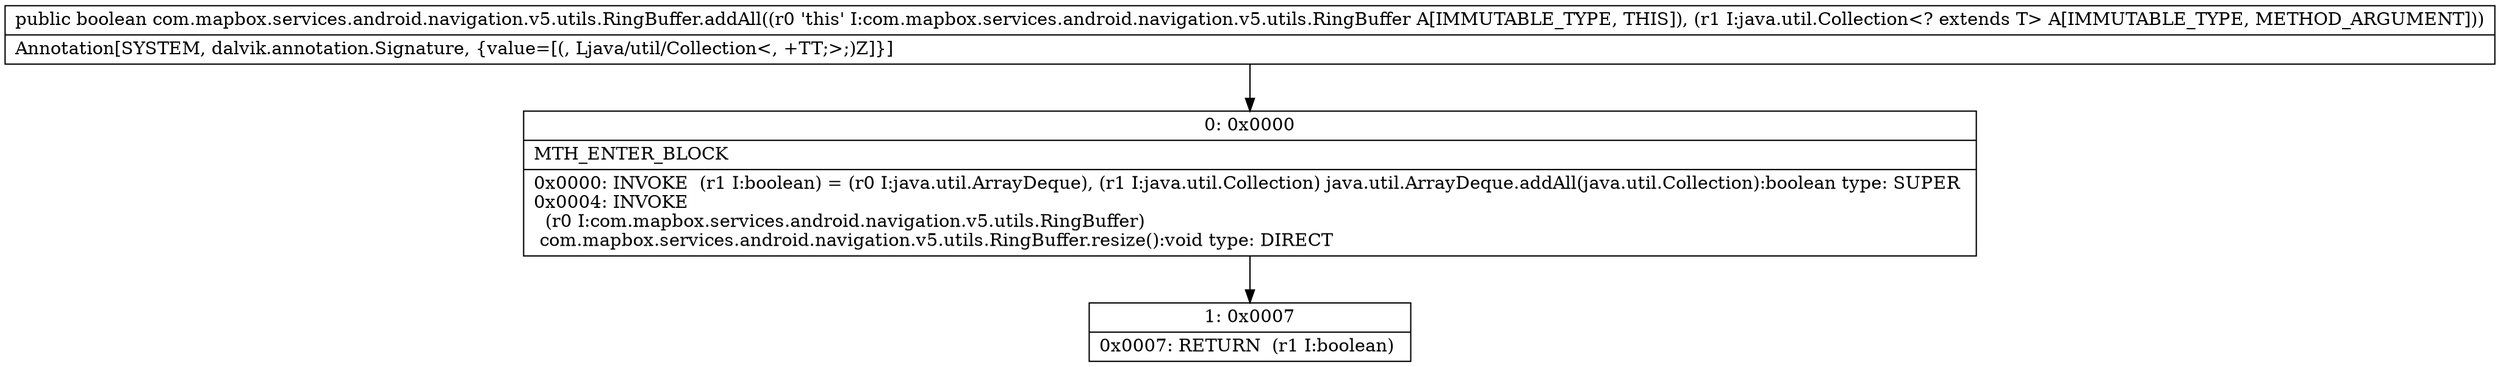 digraph "CFG forcom.mapbox.services.android.navigation.v5.utils.RingBuffer.addAll(Ljava\/util\/Collection;)Z" {
Node_0 [shape=record,label="{0\:\ 0x0000|MTH_ENTER_BLOCK\l|0x0000: INVOKE  (r1 I:boolean) = (r0 I:java.util.ArrayDeque), (r1 I:java.util.Collection) java.util.ArrayDeque.addAll(java.util.Collection):boolean type: SUPER \l0x0004: INVOKE  \l  (r0 I:com.mapbox.services.android.navigation.v5.utils.RingBuffer)\l com.mapbox.services.android.navigation.v5.utils.RingBuffer.resize():void type: DIRECT \l}"];
Node_1 [shape=record,label="{1\:\ 0x0007|0x0007: RETURN  (r1 I:boolean) \l}"];
MethodNode[shape=record,label="{public boolean com.mapbox.services.android.navigation.v5.utils.RingBuffer.addAll((r0 'this' I:com.mapbox.services.android.navigation.v5.utils.RingBuffer A[IMMUTABLE_TYPE, THIS]), (r1 I:java.util.Collection\<? extends T\> A[IMMUTABLE_TYPE, METHOD_ARGUMENT]))  | Annotation[SYSTEM, dalvik.annotation.Signature, \{value=[(, Ljava\/util\/Collection\<, +TT;\>;)Z]\}]\l}"];
MethodNode -> Node_0;
Node_0 -> Node_1;
}

